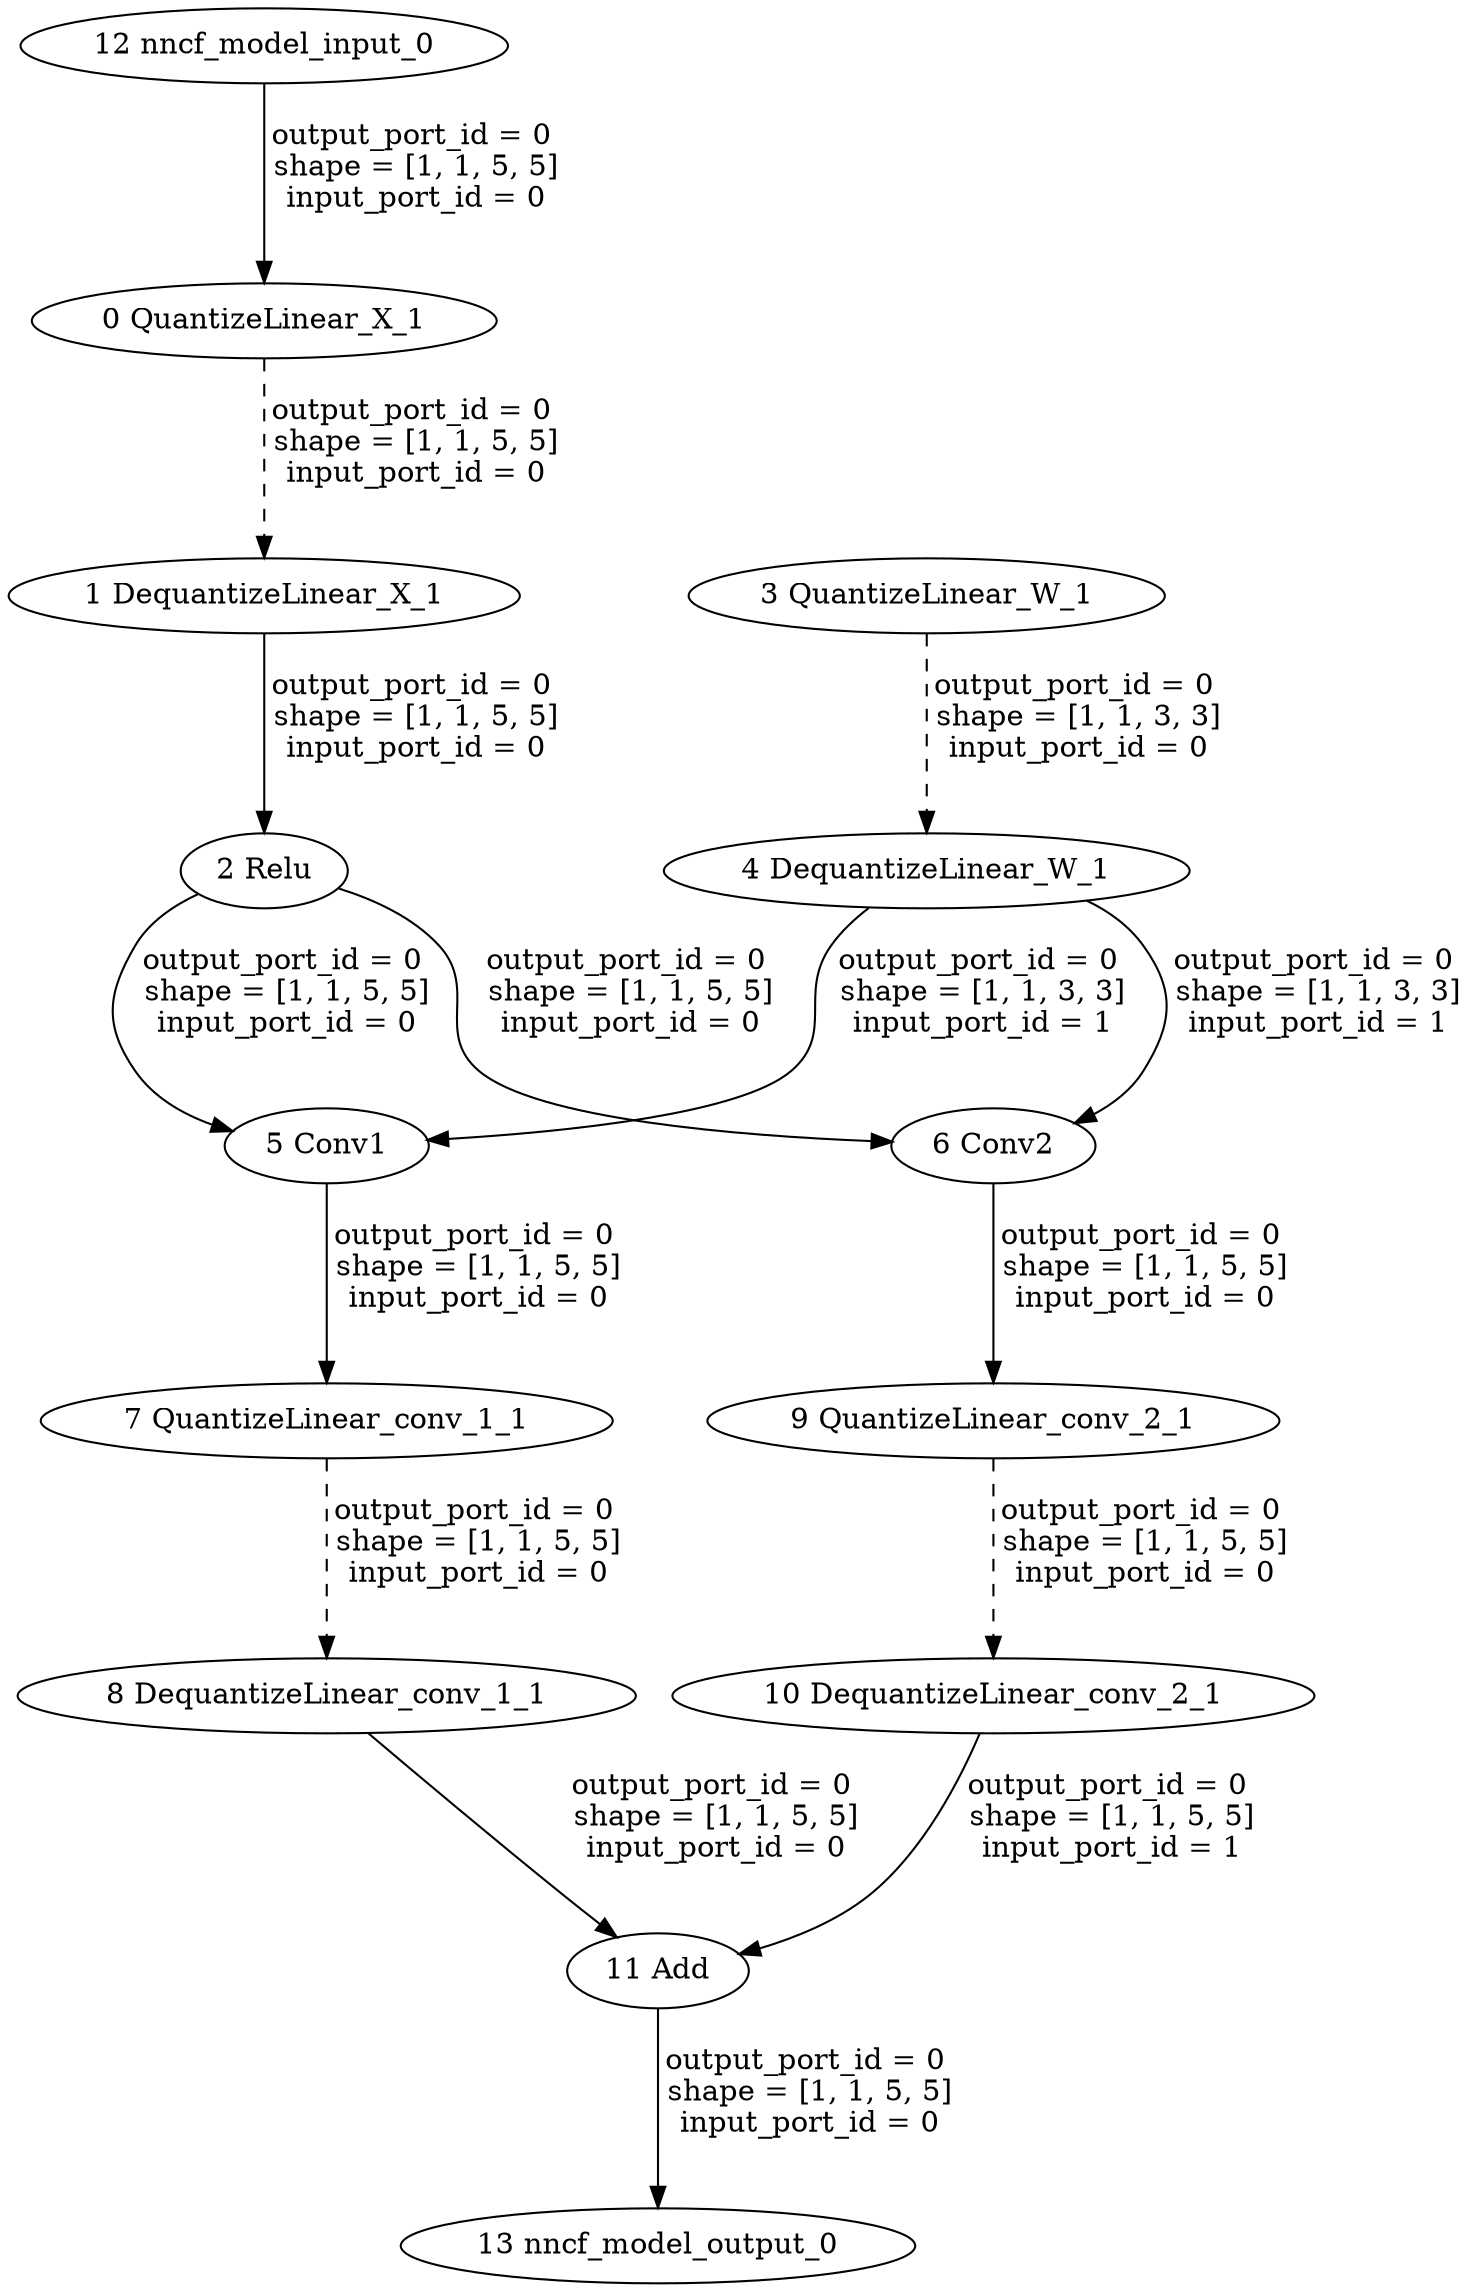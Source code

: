 strict digraph  {
"0 QuantizeLinear_X_1" [id=0, type=QuantizeLinear];
"1 DequantizeLinear_X_1" [id=1, type=DequantizeLinear];
"2 Relu" [id=2, type=Relu];
"3 QuantizeLinear_W_1" [id=3, type=QuantizeLinear];
"4 DequantizeLinear_W_1" [id=4, type=DequantizeLinear];
"5 Conv1" [id=5, type=Conv];
"6 Conv2" [id=6, type=Conv];
"7 QuantizeLinear_conv_1_1" [id=7, type=QuantizeLinear];
"8 DequantizeLinear_conv_1_1" [id=8, type=DequantizeLinear];
"9 QuantizeLinear_conv_2_1" [id=9, type=QuantizeLinear];
"10 DequantizeLinear_conv_2_1" [id=10, type=DequantizeLinear];
"11 Add" [id=11, type=Add];
"12 nncf_model_input_0" [id=12, type=nncf_model_input];
"13 nncf_model_output_0" [id=13, type=nncf_model_output];
"0 QuantizeLinear_X_1" -> "1 DequantizeLinear_X_1"  [label="output_port_id = 0 \n shape = [1, 1, 5, 5] \n input_port_id = 0 \n ", style=dashed];
"1 DequantizeLinear_X_1" -> "2 Relu"  [label="output_port_id = 0 \n shape = [1, 1, 5, 5] \n input_port_id = 0 \n ", style=solid];
"2 Relu" -> "5 Conv1"  [label="output_port_id = 0 \n shape = [1, 1, 5, 5] \n input_port_id = 0 \n ", style=solid];
"2 Relu" -> "6 Conv2"  [label="output_port_id = 0 \n shape = [1, 1, 5, 5] \n input_port_id = 0 \n ", style=solid];
"3 QuantizeLinear_W_1" -> "4 DequantizeLinear_W_1"  [label="output_port_id = 0 \n shape = [1, 1, 3, 3] \n input_port_id = 0 \n ", style=dashed];
"4 DequantizeLinear_W_1" -> "5 Conv1"  [label="output_port_id = 0 \n shape = [1, 1, 3, 3] \n input_port_id = 1 \n ", style=solid];
"4 DequantizeLinear_W_1" -> "6 Conv2"  [label="output_port_id = 0 \n shape = [1, 1, 3, 3] \n input_port_id = 1 \n ", style=solid];
"5 Conv1" -> "7 QuantizeLinear_conv_1_1"  [label="output_port_id = 0 \n shape = [1, 1, 5, 5] \n input_port_id = 0 \n ", style=solid];
"6 Conv2" -> "9 QuantizeLinear_conv_2_1"  [label="output_port_id = 0 \n shape = [1, 1, 5, 5] \n input_port_id = 0 \n ", style=solid];
"7 QuantizeLinear_conv_1_1" -> "8 DequantizeLinear_conv_1_1"  [label="output_port_id = 0 \n shape = [1, 1, 5, 5] \n input_port_id = 0 \n ", style=dashed];
"8 DequantizeLinear_conv_1_1" -> "11 Add"  [label="output_port_id = 0 \n shape = [1, 1, 5, 5] \n input_port_id = 0 \n ", style=solid];
"9 QuantizeLinear_conv_2_1" -> "10 DequantizeLinear_conv_2_1"  [label="output_port_id = 0 \n shape = [1, 1, 5, 5] \n input_port_id = 0 \n ", style=dashed];
"10 DequantizeLinear_conv_2_1" -> "11 Add"  [label="output_port_id = 0 \n shape = [1, 1, 5, 5] \n input_port_id = 1 \n ", style=solid];
"11 Add" -> "13 nncf_model_output_0"  [label="output_port_id = 0 \n shape = [1, 1, 5, 5] \n input_port_id = 0 \n ", style=solid];
"12 nncf_model_input_0" -> "0 QuantizeLinear_X_1"  [label="output_port_id = 0 \n shape = [1, 1, 5, 5] \n input_port_id = 0 \n ", style=solid];
}
